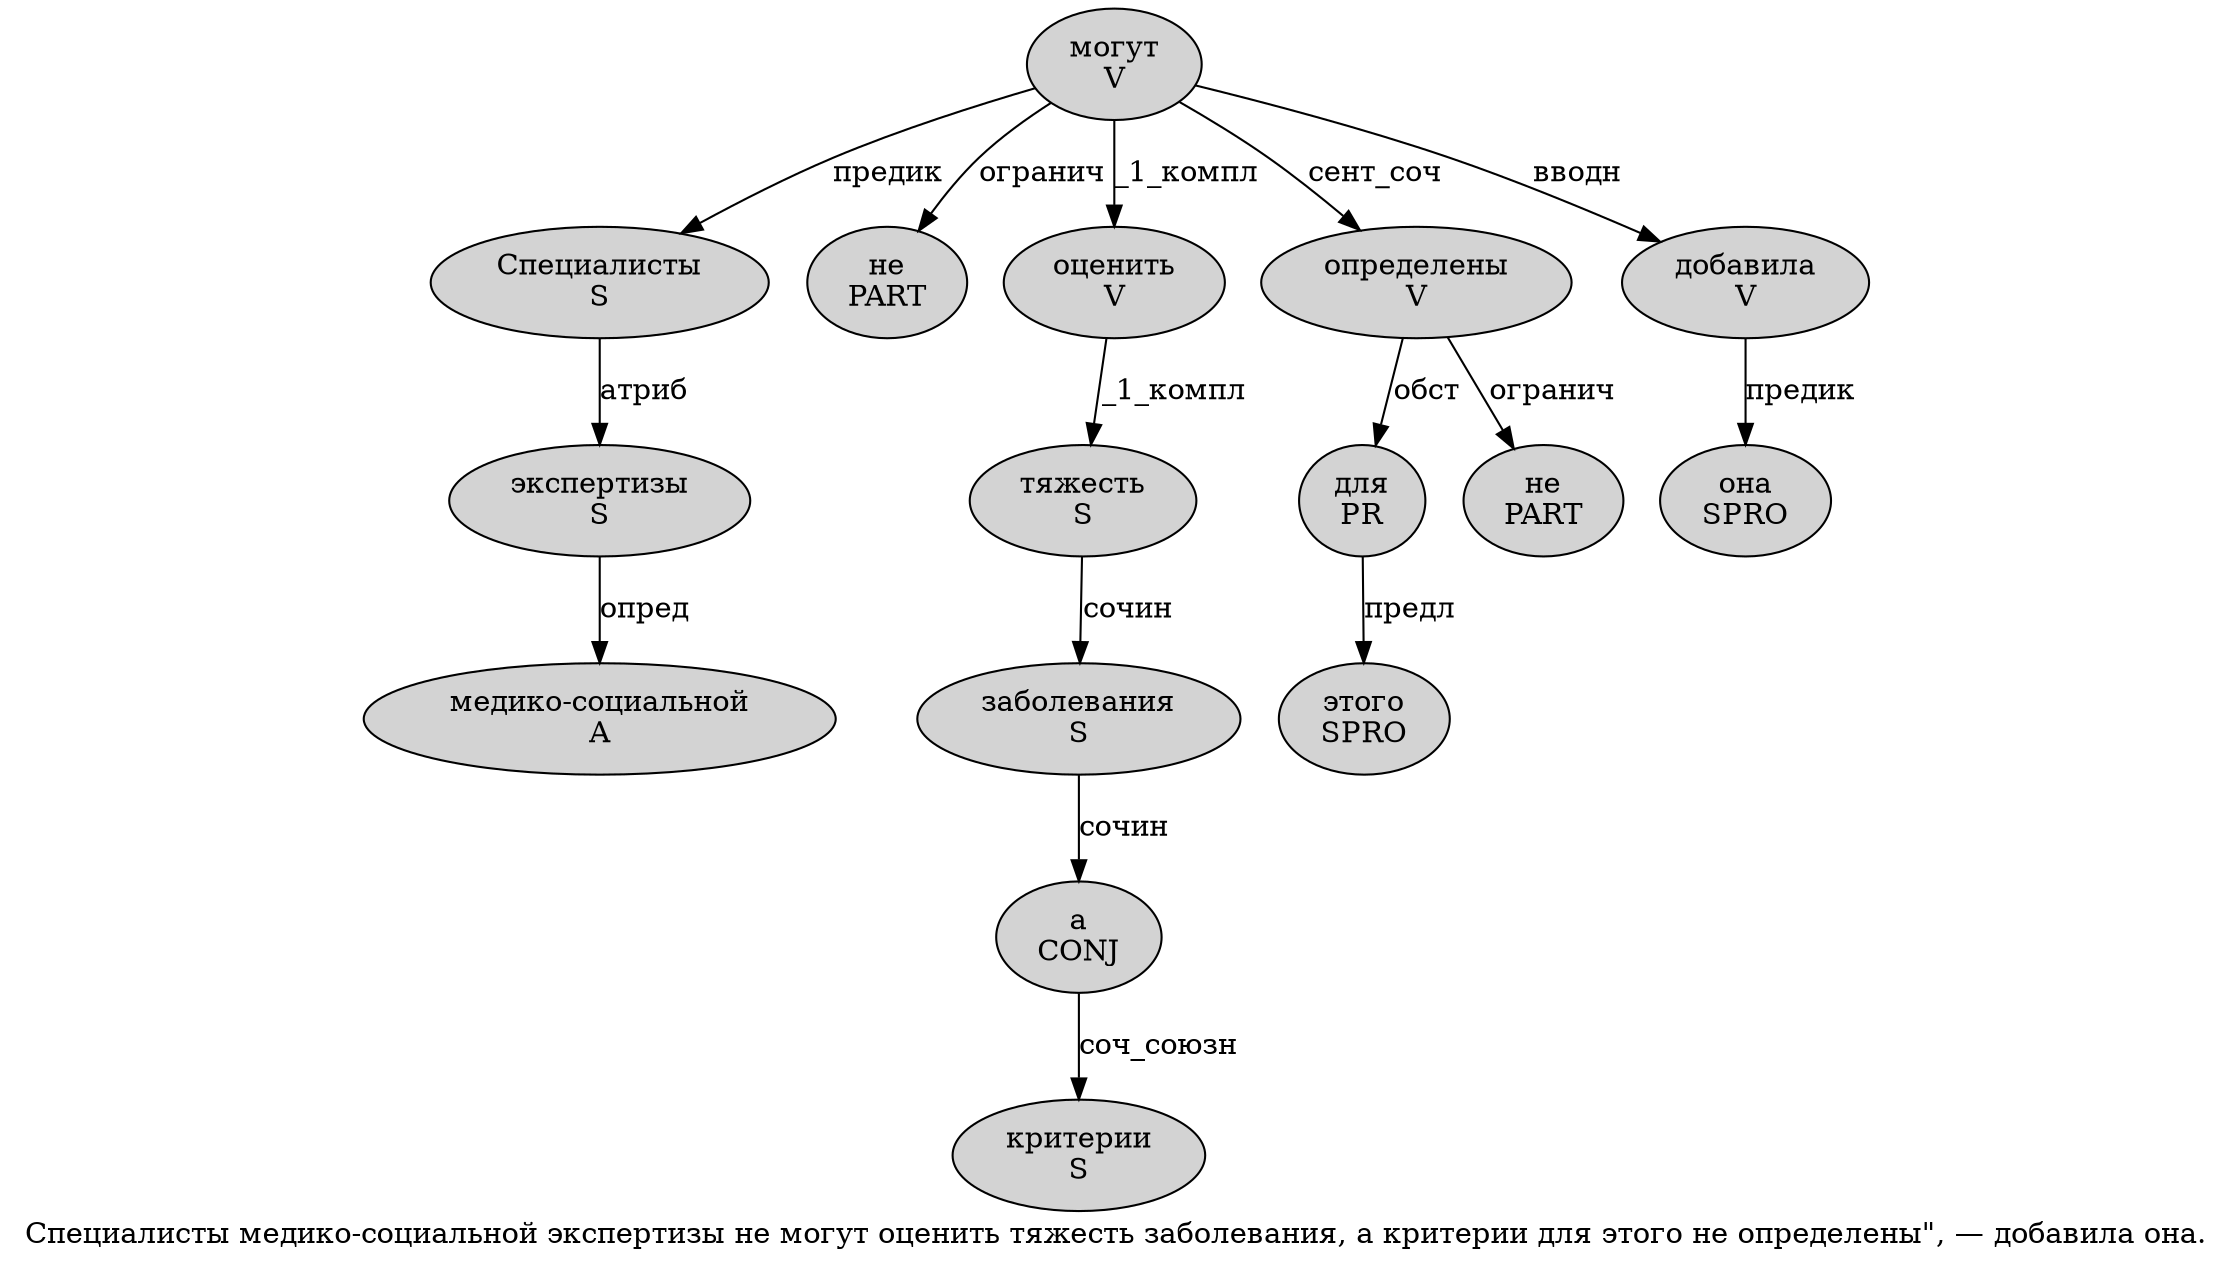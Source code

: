 digraph SENTENCE_535 {
	graph [label="Специалисты медико-социальной экспертизы не могут оценить тяжесть заболевания, а критерии для этого не определены\", — добавила она."]
	node [style=filled]
		0 [label="Специалисты
S" color="" fillcolor=lightgray penwidth=1 shape=ellipse]
		1 [label="медико-социальной
A" color="" fillcolor=lightgray penwidth=1 shape=ellipse]
		2 [label="экспертизы
S" color="" fillcolor=lightgray penwidth=1 shape=ellipse]
		3 [label="не
PART" color="" fillcolor=lightgray penwidth=1 shape=ellipse]
		4 [label="могут
V" color="" fillcolor=lightgray penwidth=1 shape=ellipse]
		5 [label="оценить
V" color="" fillcolor=lightgray penwidth=1 shape=ellipse]
		6 [label="тяжесть
S" color="" fillcolor=lightgray penwidth=1 shape=ellipse]
		7 [label="заболевания
S" color="" fillcolor=lightgray penwidth=1 shape=ellipse]
		9 [label="а
CONJ" color="" fillcolor=lightgray penwidth=1 shape=ellipse]
		10 [label="критерии
S" color="" fillcolor=lightgray penwidth=1 shape=ellipse]
		11 [label="для
PR" color="" fillcolor=lightgray penwidth=1 shape=ellipse]
		12 [label="этого
SPRO" color="" fillcolor=lightgray penwidth=1 shape=ellipse]
		13 [label="не
PART" color="" fillcolor=lightgray penwidth=1 shape=ellipse]
		14 [label="определены
V" color="" fillcolor=lightgray penwidth=1 shape=ellipse]
		18 [label="добавила
V" color="" fillcolor=lightgray penwidth=1 shape=ellipse]
		19 [label="она
SPRO" color="" fillcolor=lightgray penwidth=1 shape=ellipse]
			2 -> 1 [label="опред"]
			0 -> 2 [label="атриб"]
			11 -> 12 [label="предл"]
			9 -> 10 [label="соч_союзн"]
			7 -> 9 [label="сочин"]
			5 -> 6 [label="_1_компл"]
			6 -> 7 [label="сочин"]
			4 -> 0 [label="предик"]
			4 -> 3 [label="огранич"]
			4 -> 5 [label="_1_компл"]
			4 -> 14 [label="сент_соч"]
			4 -> 18 [label="вводн"]
			18 -> 19 [label="предик"]
			14 -> 11 [label="обст"]
			14 -> 13 [label="огранич"]
}
